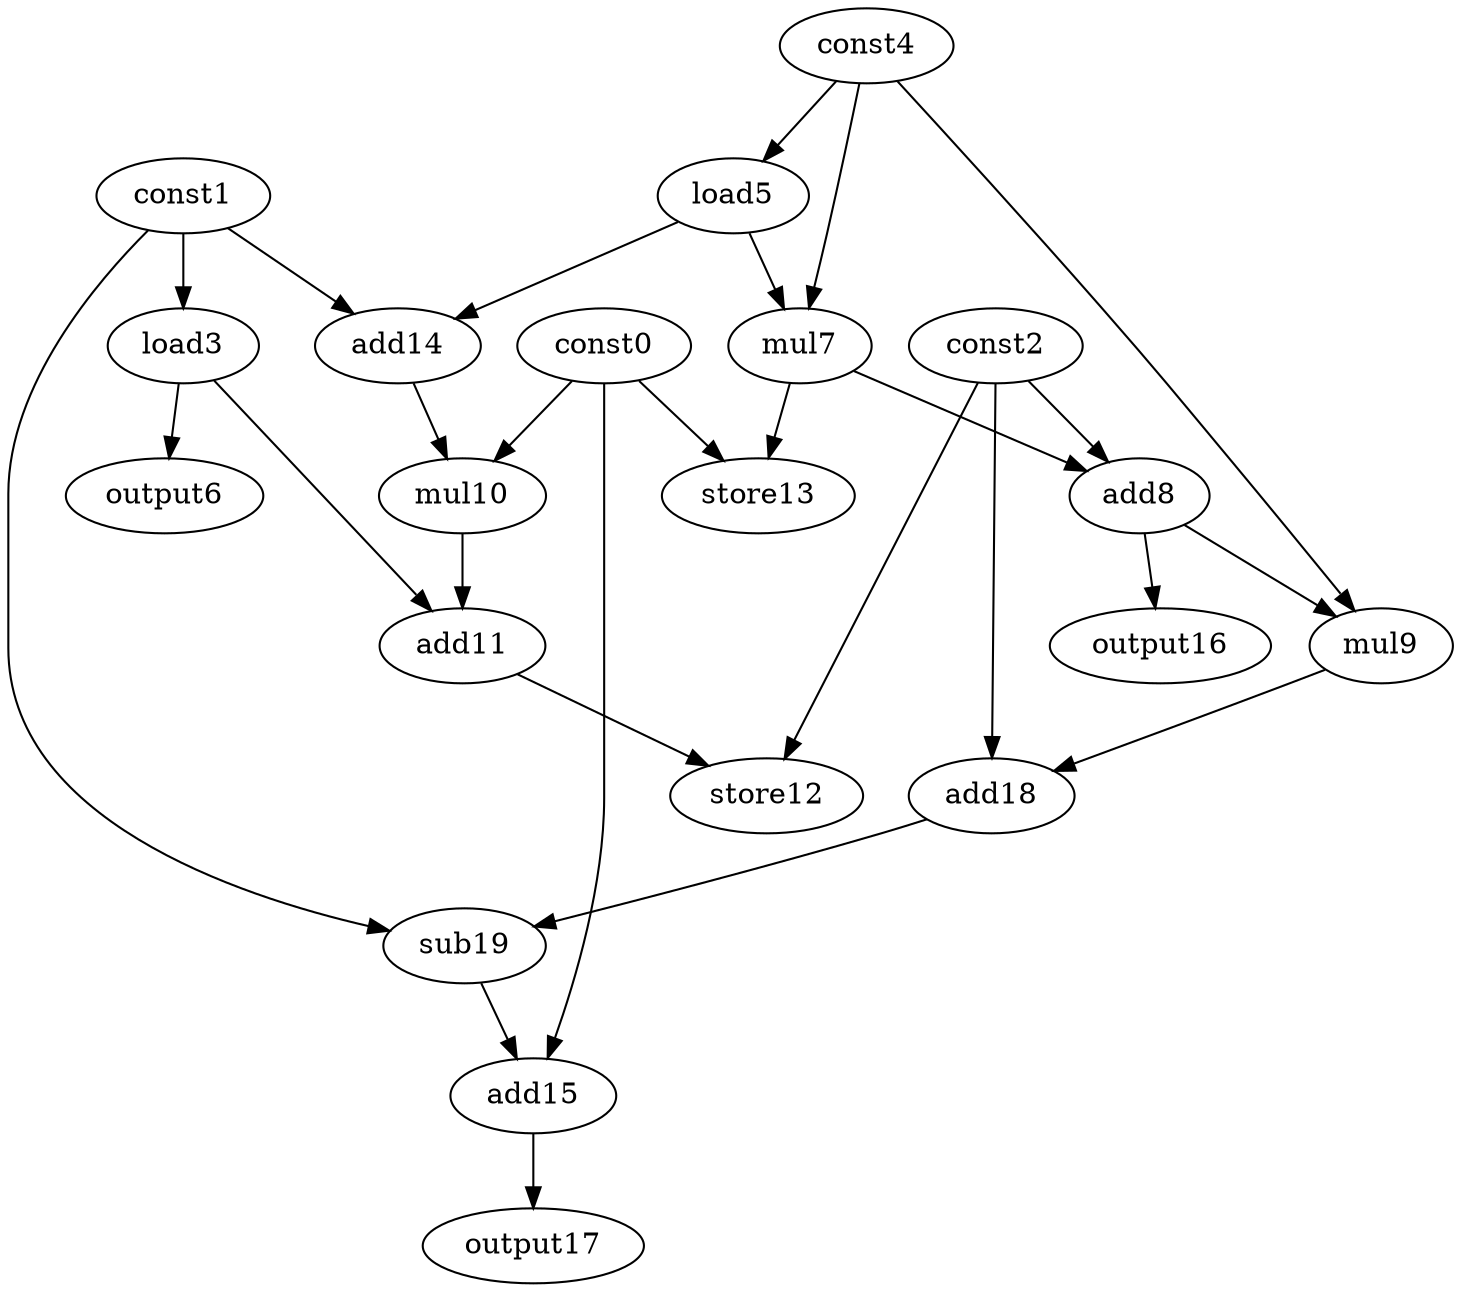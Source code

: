 digraph G { 
const0[opcode=const]; 
const1[opcode=const]; 
const2[opcode=const]; 
load3[opcode=load]; 
const4[opcode=const]; 
load5[opcode=load]; 
output6[opcode=output]; 
mul7[opcode=mul]; 
add8[opcode=add]; 
mul9[opcode=mul]; 
mul10[opcode=mul]; 
add11[opcode=add]; 
store12[opcode=store]; 
store13[opcode=store]; 
add14[opcode=add]; 
add15[opcode=add]; 
output16[opcode=output]; 
output17[opcode=output]; 
add18[opcode=add]; 
sub19[opcode=sub]; 
const1->load3[operand=0];
const4->load5[operand=0];
load3->output6[operand=0];
const4->mul7[operand=0];
load5->mul7[operand=1];
const1->add14[operand=0];
load5->add14[operand=1];
mul7->add8[operand=0];
const2->add8[operand=1];
const0->mul10[operand=0];
add14->mul10[operand=1];
mul7->store13[operand=0];
const0->store13[operand=1];
add8->mul9[operand=0];
const4->mul9[operand=1];
mul10->add11[operand=0];
load3->add11[operand=1];
add8->output16[operand=0];
const2->store12[operand=0];
add11->store12[operand=1];
mul9->add18[operand=0];
const2->add18[operand=1];
const1->sub19[operand=0];
add18->sub19[operand=1];
const0->add15[operand=0];
sub19->add15[operand=1];
add15->output17[operand=0];
}

